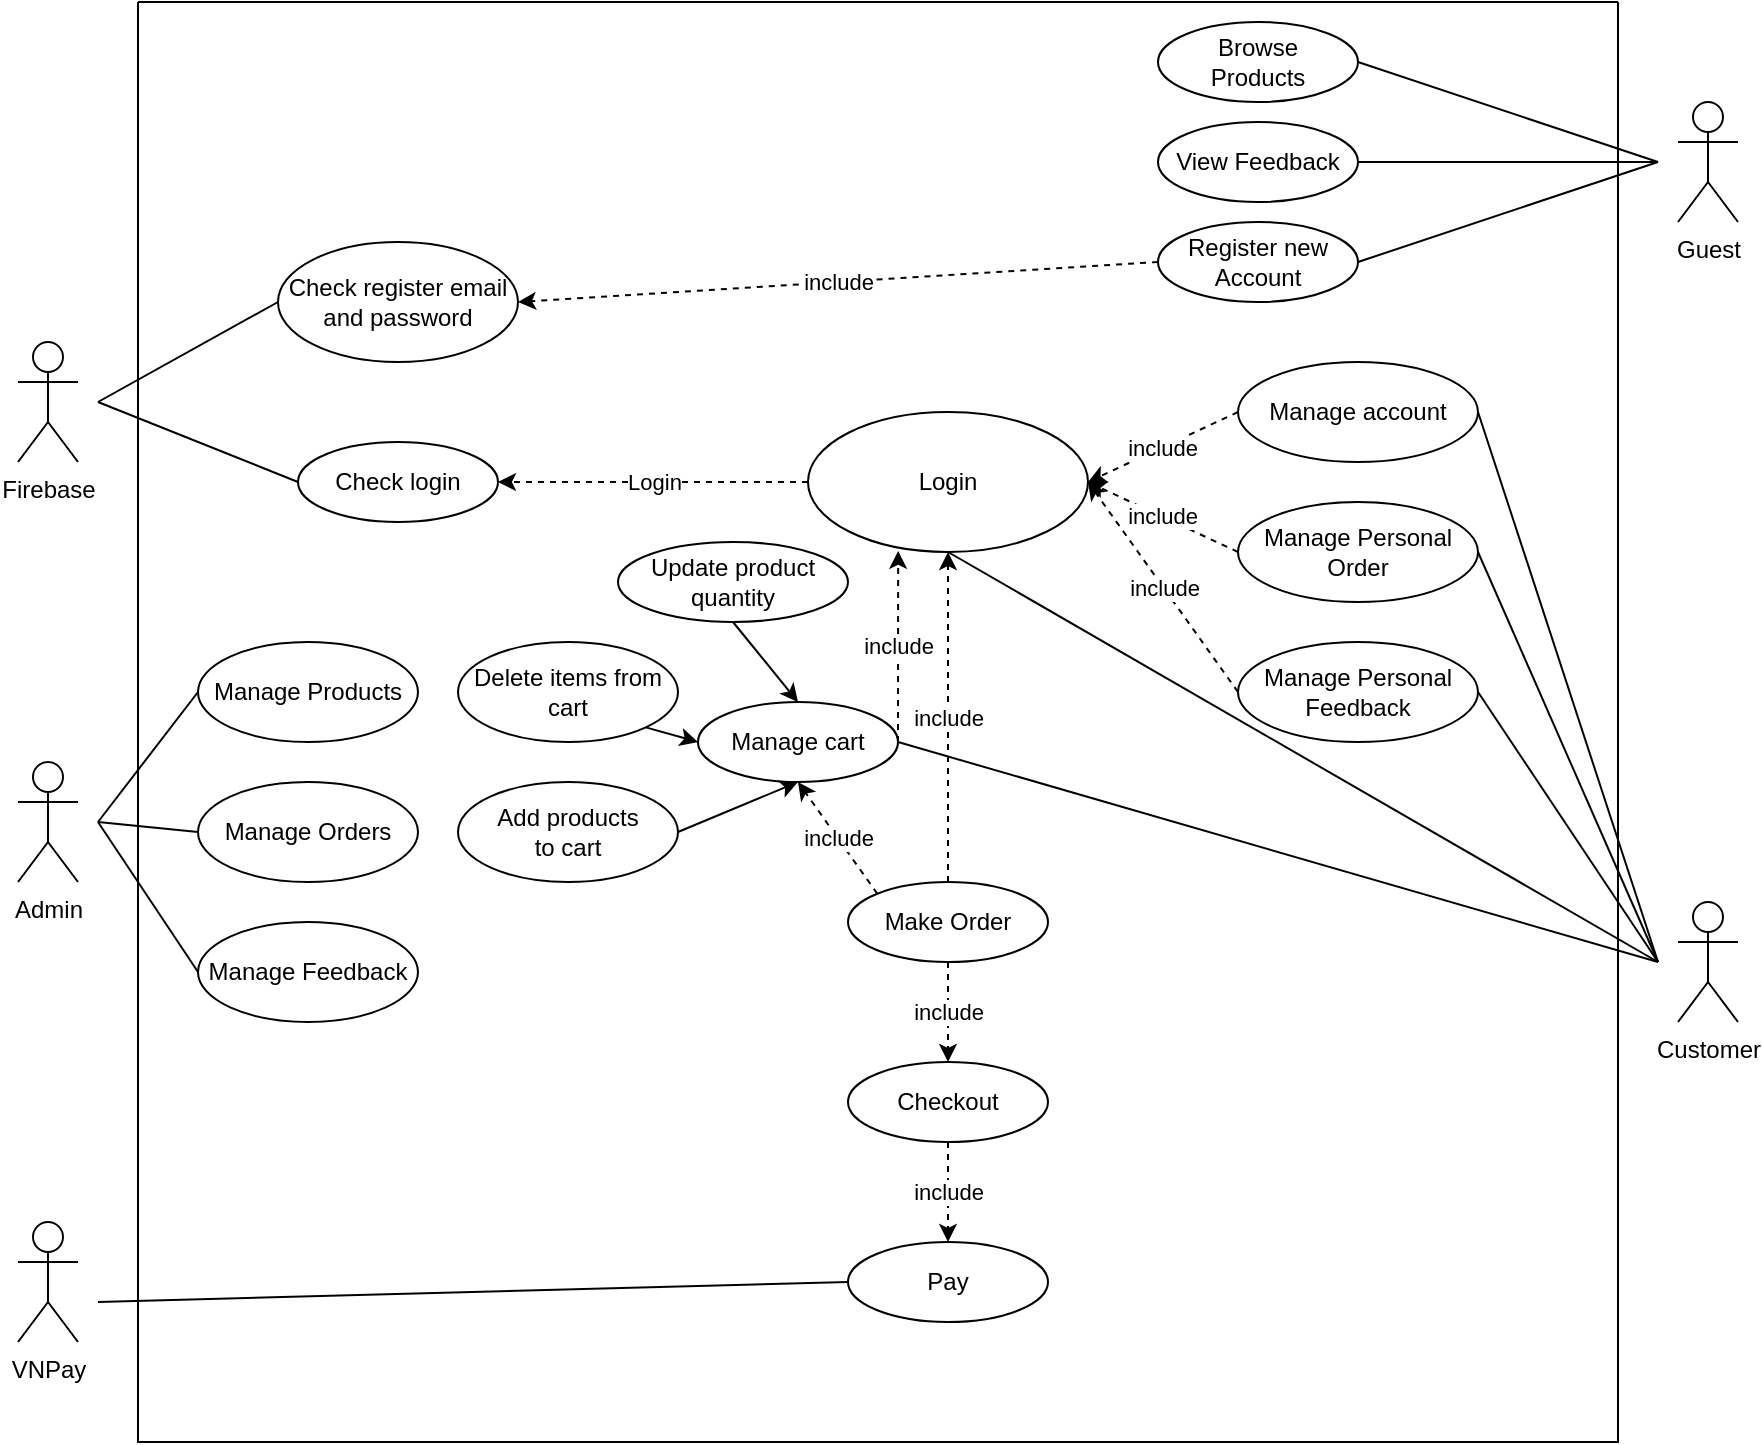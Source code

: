 <mxfile version="22.1.0" type="github">
  <diagram name="Page-1" id="EQsmm1MVwUZvhst0feik">
    <mxGraphModel dx="1441" dy="719" grid="1" gridSize="10" guides="1" tooltips="1" connect="1" arrows="1" fold="1" page="1" pageScale="1" pageWidth="850" pageHeight="1100" math="0" shadow="0">
      <root>
        <mxCell id="0" />
        <mxCell id="1" parent="0" />
        <mxCell id="ISMEBBSCNyVvfR64w5Tn-1" value="Firebase" style="shape=umlActor;verticalLabelPosition=bottom;verticalAlign=top;html=1;outlineConnect=0;" vertex="1" parent="1">
          <mxGeometry x="10" y="210" width="30" height="60" as="geometry" />
        </mxCell>
        <mxCell id="ISMEBBSCNyVvfR64w5Tn-2" value="Customer" style="shape=umlActor;verticalLabelPosition=bottom;verticalAlign=top;html=1;outlineConnect=0;" vertex="1" parent="1">
          <mxGeometry x="840" y="490" width="30" height="60" as="geometry" />
        </mxCell>
        <mxCell id="ISMEBBSCNyVvfR64w5Tn-3" value="VNPay" style="shape=umlActor;verticalLabelPosition=bottom;verticalAlign=top;html=1;outlineConnect=0;" vertex="1" parent="1">
          <mxGeometry x="10" y="650" width="30" height="60" as="geometry" />
        </mxCell>
        <mxCell id="ISMEBBSCNyVvfR64w5Tn-4" value="Guest" style="shape=umlActor;verticalLabelPosition=bottom;verticalAlign=top;html=1;outlineConnect=0;" vertex="1" parent="1">
          <mxGeometry x="840" y="90" width="30" height="60" as="geometry" />
        </mxCell>
        <mxCell id="ISMEBBSCNyVvfR64w5Tn-5" value="Admin" style="shape=umlActor;verticalLabelPosition=bottom;verticalAlign=top;html=1;outlineConnect=0;" vertex="1" parent="1">
          <mxGeometry x="10" y="420" width="30" height="60" as="geometry" />
        </mxCell>
        <mxCell id="ISMEBBSCNyVvfR64w5Tn-7" value="" style="swimlane;startSize=0;" vertex="1" parent="1">
          <mxGeometry x="70" y="40" width="740" height="720" as="geometry" />
        </mxCell>
        <mxCell id="ISMEBBSCNyVvfR64w5Tn-9" value="Browse&lt;br&gt;Products" style="ellipse;whiteSpace=wrap;html=1;align=center;" vertex="1" parent="ISMEBBSCNyVvfR64w5Tn-7">
          <mxGeometry x="510" y="10" width="100" height="40" as="geometry" />
        </mxCell>
        <mxCell id="ISMEBBSCNyVvfR64w5Tn-11" value="View Feedback" style="ellipse;whiteSpace=wrap;html=1;align=center;" vertex="1" parent="ISMEBBSCNyVvfR64w5Tn-7">
          <mxGeometry x="510" y="60" width="100" height="40" as="geometry" />
        </mxCell>
        <mxCell id="ISMEBBSCNyVvfR64w5Tn-12" value="Register new Account" style="ellipse;whiteSpace=wrap;html=1;align=center;" vertex="1" parent="ISMEBBSCNyVvfR64w5Tn-7">
          <mxGeometry x="510" y="110" width="100" height="40" as="geometry" />
        </mxCell>
        <mxCell id="ISMEBBSCNyVvfR64w5Tn-10" value="Check register email and password" style="ellipse;whiteSpace=wrap;html=1;align=center;" vertex="1" parent="ISMEBBSCNyVvfR64w5Tn-7">
          <mxGeometry x="70" y="120" width="120" height="60" as="geometry" />
        </mxCell>
        <mxCell id="ISMEBBSCNyVvfR64w5Tn-16" value="Check login" style="ellipse;whiteSpace=wrap;html=1;align=center;" vertex="1" parent="ISMEBBSCNyVvfR64w5Tn-7">
          <mxGeometry x="80" y="220" width="100" height="40" as="geometry" />
        </mxCell>
        <mxCell id="ISMEBBSCNyVvfR64w5Tn-21" value="Manage account" style="ellipse;whiteSpace=wrap;html=1;align=center;" vertex="1" parent="ISMEBBSCNyVvfR64w5Tn-7">
          <mxGeometry x="550" y="180" width="120" height="50" as="geometry" />
        </mxCell>
        <mxCell id="ISMEBBSCNyVvfR64w5Tn-20" value="Manage Personal Order" style="ellipse;whiteSpace=wrap;html=1;align=center;" vertex="1" parent="ISMEBBSCNyVvfR64w5Tn-7">
          <mxGeometry x="550" y="250" width="120" height="50" as="geometry" />
        </mxCell>
        <mxCell id="ISMEBBSCNyVvfR64w5Tn-19" value="Manage Personal&lt;br&gt;Feedback" style="ellipse;whiteSpace=wrap;html=1;align=center;" vertex="1" parent="ISMEBBSCNyVvfR64w5Tn-7">
          <mxGeometry x="550" y="320" width="120" height="50" as="geometry" />
        </mxCell>
        <mxCell id="ISMEBBSCNyVvfR64w5Tn-22" value="Pay" style="ellipse;whiteSpace=wrap;html=1;align=center;" vertex="1" parent="ISMEBBSCNyVvfR64w5Tn-7">
          <mxGeometry x="355" y="620" width="100" height="40" as="geometry" />
        </mxCell>
        <mxCell id="ISMEBBSCNyVvfR64w5Tn-24" value="Manage Products" style="ellipse;whiteSpace=wrap;html=1;align=center;" vertex="1" parent="ISMEBBSCNyVvfR64w5Tn-7">
          <mxGeometry x="30" y="320" width="110" height="50" as="geometry" />
        </mxCell>
        <mxCell id="ISMEBBSCNyVvfR64w5Tn-25" value="Manage Orders" style="ellipse;whiteSpace=wrap;html=1;align=center;" vertex="1" parent="ISMEBBSCNyVvfR64w5Tn-7">
          <mxGeometry x="30" y="390" width="110" height="50" as="geometry" />
        </mxCell>
        <mxCell id="ISMEBBSCNyVvfR64w5Tn-26" value="Manage Feedback" style="ellipse;whiteSpace=wrap;html=1;align=center;" vertex="1" parent="ISMEBBSCNyVvfR64w5Tn-7">
          <mxGeometry x="30" y="460" width="110" height="50" as="geometry" />
        </mxCell>
        <mxCell id="ISMEBBSCNyVvfR64w5Tn-31" value="Login" style="ellipse;whiteSpace=wrap;html=1;" vertex="1" parent="ISMEBBSCNyVvfR64w5Tn-7">
          <mxGeometry x="335" y="205" width="140" height="70" as="geometry" />
        </mxCell>
        <mxCell id="ISMEBBSCNyVvfR64w5Tn-35" value="include" style="endArrow=classic;html=1;rounded=0;exitX=0;exitY=0.5;exitDx=0;exitDy=0;entryX=1;entryY=0.5;entryDx=0;entryDy=0;dashed=1;" edge="1" parent="ISMEBBSCNyVvfR64w5Tn-7" source="ISMEBBSCNyVvfR64w5Tn-21" target="ISMEBBSCNyVvfR64w5Tn-31">
          <mxGeometry width="50" height="50" relative="1" as="geometry">
            <mxPoint x="250" y="390" as="sourcePoint" />
            <mxPoint x="300" y="340" as="targetPoint" />
          </mxGeometry>
        </mxCell>
        <mxCell id="ISMEBBSCNyVvfR64w5Tn-36" value="include" style="endArrow=classic;html=1;rounded=0;exitX=0;exitY=0.5;exitDx=0;exitDy=0;entryX=1;entryY=0.5;entryDx=0;entryDy=0;dashed=1;" edge="1" parent="ISMEBBSCNyVvfR64w5Tn-7" source="ISMEBBSCNyVvfR64w5Tn-20" target="ISMEBBSCNyVvfR64w5Tn-31">
          <mxGeometry width="50" height="50" relative="1" as="geometry">
            <mxPoint x="250" y="390" as="sourcePoint" />
            <mxPoint x="300" y="340" as="targetPoint" />
          </mxGeometry>
        </mxCell>
        <mxCell id="ISMEBBSCNyVvfR64w5Tn-37" value="include" style="endArrow=classic;html=1;rounded=0;exitX=0;exitY=0.5;exitDx=0;exitDy=0;entryX=1;entryY=0.5;entryDx=0;entryDy=0;dashed=1;" edge="1" parent="ISMEBBSCNyVvfR64w5Tn-7" source="ISMEBBSCNyVvfR64w5Tn-19" target="ISMEBBSCNyVvfR64w5Tn-31">
          <mxGeometry width="50" height="50" relative="1" as="geometry">
            <mxPoint x="250" y="390" as="sourcePoint" />
            <mxPoint x="300" y="340" as="targetPoint" />
          </mxGeometry>
        </mxCell>
        <mxCell id="ISMEBBSCNyVvfR64w5Tn-39" value="include" style="endArrow=classic;html=1;rounded=0;exitX=0;exitY=0.5;exitDx=0;exitDy=0;entryX=1;entryY=0.5;entryDx=0;entryDy=0;dashed=1;" edge="1" parent="ISMEBBSCNyVvfR64w5Tn-7" source="ISMEBBSCNyVvfR64w5Tn-12" target="ISMEBBSCNyVvfR64w5Tn-10">
          <mxGeometry width="50" height="50" relative="1" as="geometry">
            <mxPoint x="250" y="390" as="sourcePoint" />
            <mxPoint x="300" y="340" as="targetPoint" />
          </mxGeometry>
        </mxCell>
        <mxCell id="ISMEBBSCNyVvfR64w5Tn-40" value="Login" style="endArrow=classic;html=1;rounded=0;exitX=0;exitY=0.5;exitDx=0;exitDy=0;entryX=1;entryY=0.5;entryDx=0;entryDy=0;dashed=1;" edge="1" parent="ISMEBBSCNyVvfR64w5Tn-7" source="ISMEBBSCNyVvfR64w5Tn-31" target="ISMEBBSCNyVvfR64w5Tn-16">
          <mxGeometry width="50" height="50" relative="1" as="geometry">
            <mxPoint x="250" y="390" as="sourcePoint" />
            <mxPoint x="300" y="340" as="targetPoint" />
          </mxGeometry>
        </mxCell>
        <mxCell id="ISMEBBSCNyVvfR64w5Tn-46" value="Checkout" style="ellipse;whiteSpace=wrap;html=1;align=center;" vertex="1" parent="ISMEBBSCNyVvfR64w5Tn-7">
          <mxGeometry x="355" y="530" width="100" height="40" as="geometry" />
        </mxCell>
        <mxCell id="ISMEBBSCNyVvfR64w5Tn-47" value="Make Order" style="ellipse;whiteSpace=wrap;html=1;align=center;" vertex="1" parent="ISMEBBSCNyVvfR64w5Tn-7">
          <mxGeometry x="355" y="440" width="100" height="40" as="geometry" />
        </mxCell>
        <mxCell id="ISMEBBSCNyVvfR64w5Tn-48" value="Delete items from cart" style="ellipse;whiteSpace=wrap;html=1;align=center;" vertex="1" parent="ISMEBBSCNyVvfR64w5Tn-7">
          <mxGeometry x="160" y="320" width="110" height="50" as="geometry" />
        </mxCell>
        <mxCell id="ISMEBBSCNyVvfR64w5Tn-49" value="Add products &lt;br&gt;to cart" style="ellipse;whiteSpace=wrap;html=1;align=center;" vertex="1" parent="ISMEBBSCNyVvfR64w5Tn-7">
          <mxGeometry x="160" y="390" width="110" height="50" as="geometry" />
        </mxCell>
        <mxCell id="ISMEBBSCNyVvfR64w5Tn-50" value="Manage cart" style="ellipse;whiteSpace=wrap;html=1;align=center;" vertex="1" parent="ISMEBBSCNyVvfR64w5Tn-7">
          <mxGeometry x="280" y="350" width="100" height="40" as="geometry" />
        </mxCell>
        <mxCell id="ISMEBBSCNyVvfR64w5Tn-51" value="Update product quantity" style="ellipse;whiteSpace=wrap;html=1;align=center;" vertex="1" parent="ISMEBBSCNyVvfR64w5Tn-7">
          <mxGeometry x="240" y="270" width="115" height="40" as="geometry" />
        </mxCell>
        <mxCell id="ISMEBBSCNyVvfR64w5Tn-52" value="include" style="endArrow=classic;html=1;rounded=0;exitX=0.5;exitY=0;exitDx=0;exitDy=0;entryX=0.5;entryY=1;entryDx=0;entryDy=0;dashed=1;" edge="1" parent="ISMEBBSCNyVvfR64w5Tn-7" source="ISMEBBSCNyVvfR64w5Tn-47" target="ISMEBBSCNyVvfR64w5Tn-31">
          <mxGeometry width="50" height="50" relative="1" as="geometry">
            <mxPoint x="250" y="390" as="sourcePoint" />
            <mxPoint x="300" y="340" as="targetPoint" />
          </mxGeometry>
        </mxCell>
        <mxCell id="ISMEBBSCNyVvfR64w5Tn-54" value="include" style="endArrow=classic;html=1;rounded=0;exitX=1;exitY=0.5;exitDx=0;exitDy=0;entryX=0.322;entryY=0.992;entryDx=0;entryDy=0;dashed=1;entryPerimeter=0;" edge="1" parent="ISMEBBSCNyVvfR64w5Tn-7" source="ISMEBBSCNyVvfR64w5Tn-50" target="ISMEBBSCNyVvfR64w5Tn-31">
          <mxGeometry width="50" height="50" relative="1" as="geometry">
            <mxPoint x="250" y="390" as="sourcePoint" />
            <mxPoint x="300" y="340" as="targetPoint" />
          </mxGeometry>
        </mxCell>
        <mxCell id="ISMEBBSCNyVvfR64w5Tn-55" value="" style="endArrow=classic;html=1;rounded=0;exitX=0.5;exitY=1;exitDx=0;exitDy=0;entryX=0.5;entryY=0;entryDx=0;entryDy=0;" edge="1" parent="ISMEBBSCNyVvfR64w5Tn-7" source="ISMEBBSCNyVvfR64w5Tn-51" target="ISMEBBSCNyVvfR64w5Tn-50">
          <mxGeometry width="50" height="50" relative="1" as="geometry">
            <mxPoint x="250" y="390" as="sourcePoint" />
            <mxPoint x="300" y="340" as="targetPoint" />
          </mxGeometry>
        </mxCell>
        <mxCell id="ISMEBBSCNyVvfR64w5Tn-56" value="" style="endArrow=classic;html=1;rounded=0;exitX=1;exitY=1;exitDx=0;exitDy=0;entryX=0;entryY=0.5;entryDx=0;entryDy=0;" edge="1" parent="ISMEBBSCNyVvfR64w5Tn-7" source="ISMEBBSCNyVvfR64w5Tn-48" target="ISMEBBSCNyVvfR64w5Tn-50">
          <mxGeometry width="50" height="50" relative="1" as="geometry">
            <mxPoint x="250" y="390" as="sourcePoint" />
            <mxPoint x="300" y="340" as="targetPoint" />
          </mxGeometry>
        </mxCell>
        <mxCell id="ISMEBBSCNyVvfR64w5Tn-57" value="" style="endArrow=classic;html=1;rounded=0;exitX=1;exitY=0.5;exitDx=0;exitDy=0;entryX=0.5;entryY=1;entryDx=0;entryDy=0;" edge="1" parent="ISMEBBSCNyVvfR64w5Tn-7" source="ISMEBBSCNyVvfR64w5Tn-49" target="ISMEBBSCNyVvfR64w5Tn-50">
          <mxGeometry width="50" height="50" relative="1" as="geometry">
            <mxPoint x="250" y="390" as="sourcePoint" />
            <mxPoint x="300" y="340" as="targetPoint" />
          </mxGeometry>
        </mxCell>
        <mxCell id="ISMEBBSCNyVvfR64w5Tn-59" value="include" style="endArrow=classic;html=1;rounded=0;exitX=0.5;exitY=1;exitDx=0;exitDy=0;entryX=0.5;entryY=0;entryDx=0;entryDy=0;dashed=1;" edge="1" parent="ISMEBBSCNyVvfR64w5Tn-7" source="ISMEBBSCNyVvfR64w5Tn-47" target="ISMEBBSCNyVvfR64w5Tn-46">
          <mxGeometry width="50" height="50" relative="1" as="geometry">
            <mxPoint x="250" y="390" as="sourcePoint" />
            <mxPoint x="300" y="340" as="targetPoint" />
          </mxGeometry>
        </mxCell>
        <mxCell id="ISMEBBSCNyVvfR64w5Tn-60" value="include" style="endArrow=classic;html=1;rounded=0;exitX=0.5;exitY=1;exitDx=0;exitDy=0;entryX=0.5;entryY=0;entryDx=0;entryDy=0;dashed=1;" edge="1" parent="ISMEBBSCNyVvfR64w5Tn-7" source="ISMEBBSCNyVvfR64w5Tn-46" target="ISMEBBSCNyVvfR64w5Tn-22">
          <mxGeometry width="50" height="50" relative="1" as="geometry">
            <mxPoint x="250" y="390" as="sourcePoint" />
            <mxPoint x="300" y="340" as="targetPoint" />
          </mxGeometry>
        </mxCell>
        <mxCell id="ISMEBBSCNyVvfR64w5Tn-13" value="" style="endArrow=none;html=1;rounded=0;entryX=1;entryY=0.5;entryDx=0;entryDy=0;" edge="1" parent="1" target="ISMEBBSCNyVvfR64w5Tn-9">
          <mxGeometry width="50" height="50" relative="1" as="geometry">
            <mxPoint x="830" y="120" as="sourcePoint" />
            <mxPoint x="370" y="380" as="targetPoint" />
          </mxGeometry>
        </mxCell>
        <mxCell id="ISMEBBSCNyVvfR64w5Tn-14" value="" style="endArrow=none;html=1;rounded=0;entryX=1;entryY=0.5;entryDx=0;entryDy=0;" edge="1" parent="1" target="ISMEBBSCNyVvfR64w5Tn-11">
          <mxGeometry width="50" height="50" relative="1" as="geometry">
            <mxPoint x="830" y="120" as="sourcePoint" />
            <mxPoint x="370" y="380" as="targetPoint" />
          </mxGeometry>
        </mxCell>
        <mxCell id="ISMEBBSCNyVvfR64w5Tn-15" value="" style="endArrow=none;html=1;rounded=0;entryX=1;entryY=0.5;entryDx=0;entryDy=0;" edge="1" parent="1" target="ISMEBBSCNyVvfR64w5Tn-12">
          <mxGeometry width="50" height="50" relative="1" as="geometry">
            <mxPoint x="830" y="120" as="sourcePoint" />
            <mxPoint x="370" y="380" as="targetPoint" />
          </mxGeometry>
        </mxCell>
        <mxCell id="ISMEBBSCNyVvfR64w5Tn-17" value="" style="endArrow=none;html=1;rounded=0;entryX=0;entryY=0.5;entryDx=0;entryDy=0;" edge="1" parent="1" target="ISMEBBSCNyVvfR64w5Tn-10">
          <mxGeometry width="50" height="50" relative="1" as="geometry">
            <mxPoint x="50" y="240" as="sourcePoint" />
            <mxPoint x="370" y="380" as="targetPoint" />
          </mxGeometry>
        </mxCell>
        <mxCell id="ISMEBBSCNyVvfR64w5Tn-18" value="" style="endArrow=none;html=1;rounded=0;entryX=0;entryY=0.5;entryDx=0;entryDy=0;" edge="1" parent="1" target="ISMEBBSCNyVvfR64w5Tn-16">
          <mxGeometry width="50" height="50" relative="1" as="geometry">
            <mxPoint x="50" y="240" as="sourcePoint" />
            <mxPoint x="370" y="380" as="targetPoint" />
          </mxGeometry>
        </mxCell>
        <mxCell id="ISMEBBSCNyVvfR64w5Tn-27" value="" style="endArrow=none;html=1;rounded=0;entryX=0;entryY=0.5;entryDx=0;entryDy=0;" edge="1" parent="1" target="ISMEBBSCNyVvfR64w5Tn-24">
          <mxGeometry width="50" height="50" relative="1" as="geometry">
            <mxPoint x="50" y="450" as="sourcePoint" />
            <mxPoint x="370" y="380" as="targetPoint" />
          </mxGeometry>
        </mxCell>
        <mxCell id="ISMEBBSCNyVvfR64w5Tn-28" value="" style="endArrow=none;html=1;rounded=0;entryX=0;entryY=0.5;entryDx=0;entryDy=0;" edge="1" parent="1" target="ISMEBBSCNyVvfR64w5Tn-25">
          <mxGeometry width="50" height="50" relative="1" as="geometry">
            <mxPoint x="50" y="450" as="sourcePoint" />
            <mxPoint x="370" y="380" as="targetPoint" />
          </mxGeometry>
        </mxCell>
        <mxCell id="ISMEBBSCNyVvfR64w5Tn-29" value="" style="endArrow=none;html=1;rounded=0;entryX=0;entryY=0.5;entryDx=0;entryDy=0;" edge="1" parent="1" target="ISMEBBSCNyVvfR64w5Tn-26">
          <mxGeometry width="50" height="50" relative="1" as="geometry">
            <mxPoint x="50" y="450" as="sourcePoint" />
            <mxPoint x="370" y="380" as="targetPoint" />
          </mxGeometry>
        </mxCell>
        <mxCell id="ISMEBBSCNyVvfR64w5Tn-32" value="" style="endArrow=none;html=1;rounded=0;entryX=1;entryY=0.5;entryDx=0;entryDy=0;" edge="1" parent="1" target="ISMEBBSCNyVvfR64w5Tn-19">
          <mxGeometry width="50" height="50" relative="1" as="geometry">
            <mxPoint x="830" y="520" as="sourcePoint" />
            <mxPoint x="370" y="380" as="targetPoint" />
          </mxGeometry>
        </mxCell>
        <mxCell id="ISMEBBSCNyVvfR64w5Tn-33" value="" style="endArrow=none;html=1;rounded=0;entryX=1;entryY=0.5;entryDx=0;entryDy=0;" edge="1" parent="1" target="ISMEBBSCNyVvfR64w5Tn-20">
          <mxGeometry width="50" height="50" relative="1" as="geometry">
            <mxPoint x="830" y="520" as="sourcePoint" />
            <mxPoint x="370" y="380" as="targetPoint" />
          </mxGeometry>
        </mxCell>
        <mxCell id="ISMEBBSCNyVvfR64w5Tn-34" value="" style="endArrow=none;html=1;rounded=0;exitX=1;exitY=0.5;exitDx=0;exitDy=0;" edge="1" parent="1" source="ISMEBBSCNyVvfR64w5Tn-21">
          <mxGeometry width="50" height="50" relative="1" as="geometry">
            <mxPoint x="320" y="430" as="sourcePoint" />
            <mxPoint x="830" y="520" as="targetPoint" />
          </mxGeometry>
        </mxCell>
        <mxCell id="ISMEBBSCNyVvfR64w5Tn-42" value="" style="endArrow=none;html=1;rounded=0;entryX=0.5;entryY=1;entryDx=0;entryDy=0;" edge="1" parent="1" target="ISMEBBSCNyVvfR64w5Tn-31">
          <mxGeometry width="50" height="50" relative="1" as="geometry">
            <mxPoint x="830" y="520" as="sourcePoint" />
            <mxPoint x="370" y="380" as="targetPoint" />
          </mxGeometry>
        </mxCell>
        <mxCell id="ISMEBBSCNyVvfR64w5Tn-45" value="" style="endArrow=none;html=1;rounded=0;entryX=0;entryY=0.5;entryDx=0;entryDy=0;" edge="1" parent="1" target="ISMEBBSCNyVvfR64w5Tn-22">
          <mxGeometry width="50" height="50" relative="1" as="geometry">
            <mxPoint x="50" y="690" as="sourcePoint" />
            <mxPoint x="370" y="380" as="targetPoint" />
          </mxGeometry>
        </mxCell>
        <mxCell id="ISMEBBSCNyVvfR64w5Tn-53" value="" style="endArrow=none;html=1;rounded=0;entryX=1;entryY=0.5;entryDx=0;entryDy=0;" edge="1" parent="1" target="ISMEBBSCNyVvfR64w5Tn-50">
          <mxGeometry width="50" height="50" relative="1" as="geometry">
            <mxPoint x="830" y="520" as="sourcePoint" />
            <mxPoint x="370" y="380" as="targetPoint" />
          </mxGeometry>
        </mxCell>
        <mxCell id="ISMEBBSCNyVvfR64w5Tn-58" value="include" style="endArrow=classic;html=1;rounded=0;exitX=0;exitY=0;exitDx=0;exitDy=0;dashed=1;" edge="1" parent="1" source="ISMEBBSCNyVvfR64w5Tn-47">
          <mxGeometry width="50" height="50" relative="1" as="geometry">
            <mxPoint x="320" y="430" as="sourcePoint" />
            <mxPoint x="400" y="430" as="targetPoint" />
          </mxGeometry>
        </mxCell>
      </root>
    </mxGraphModel>
  </diagram>
</mxfile>

